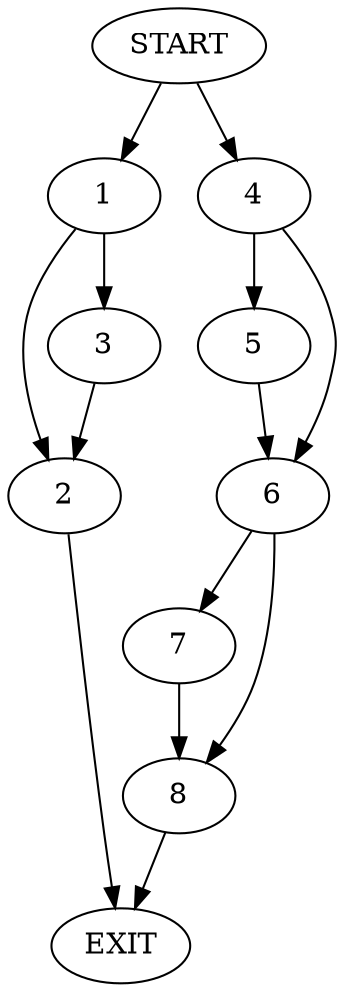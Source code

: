 digraph {
0 [label="START"]
9 [label="EXIT"]
0 -> 1
1 -> 2
1 -> 3
3 -> 2
2 -> 9
0 -> 4
4 -> 5
4 -> 6
6 -> 7
6 -> 8
5 -> 6
8 -> 9
7 -> 8
}
